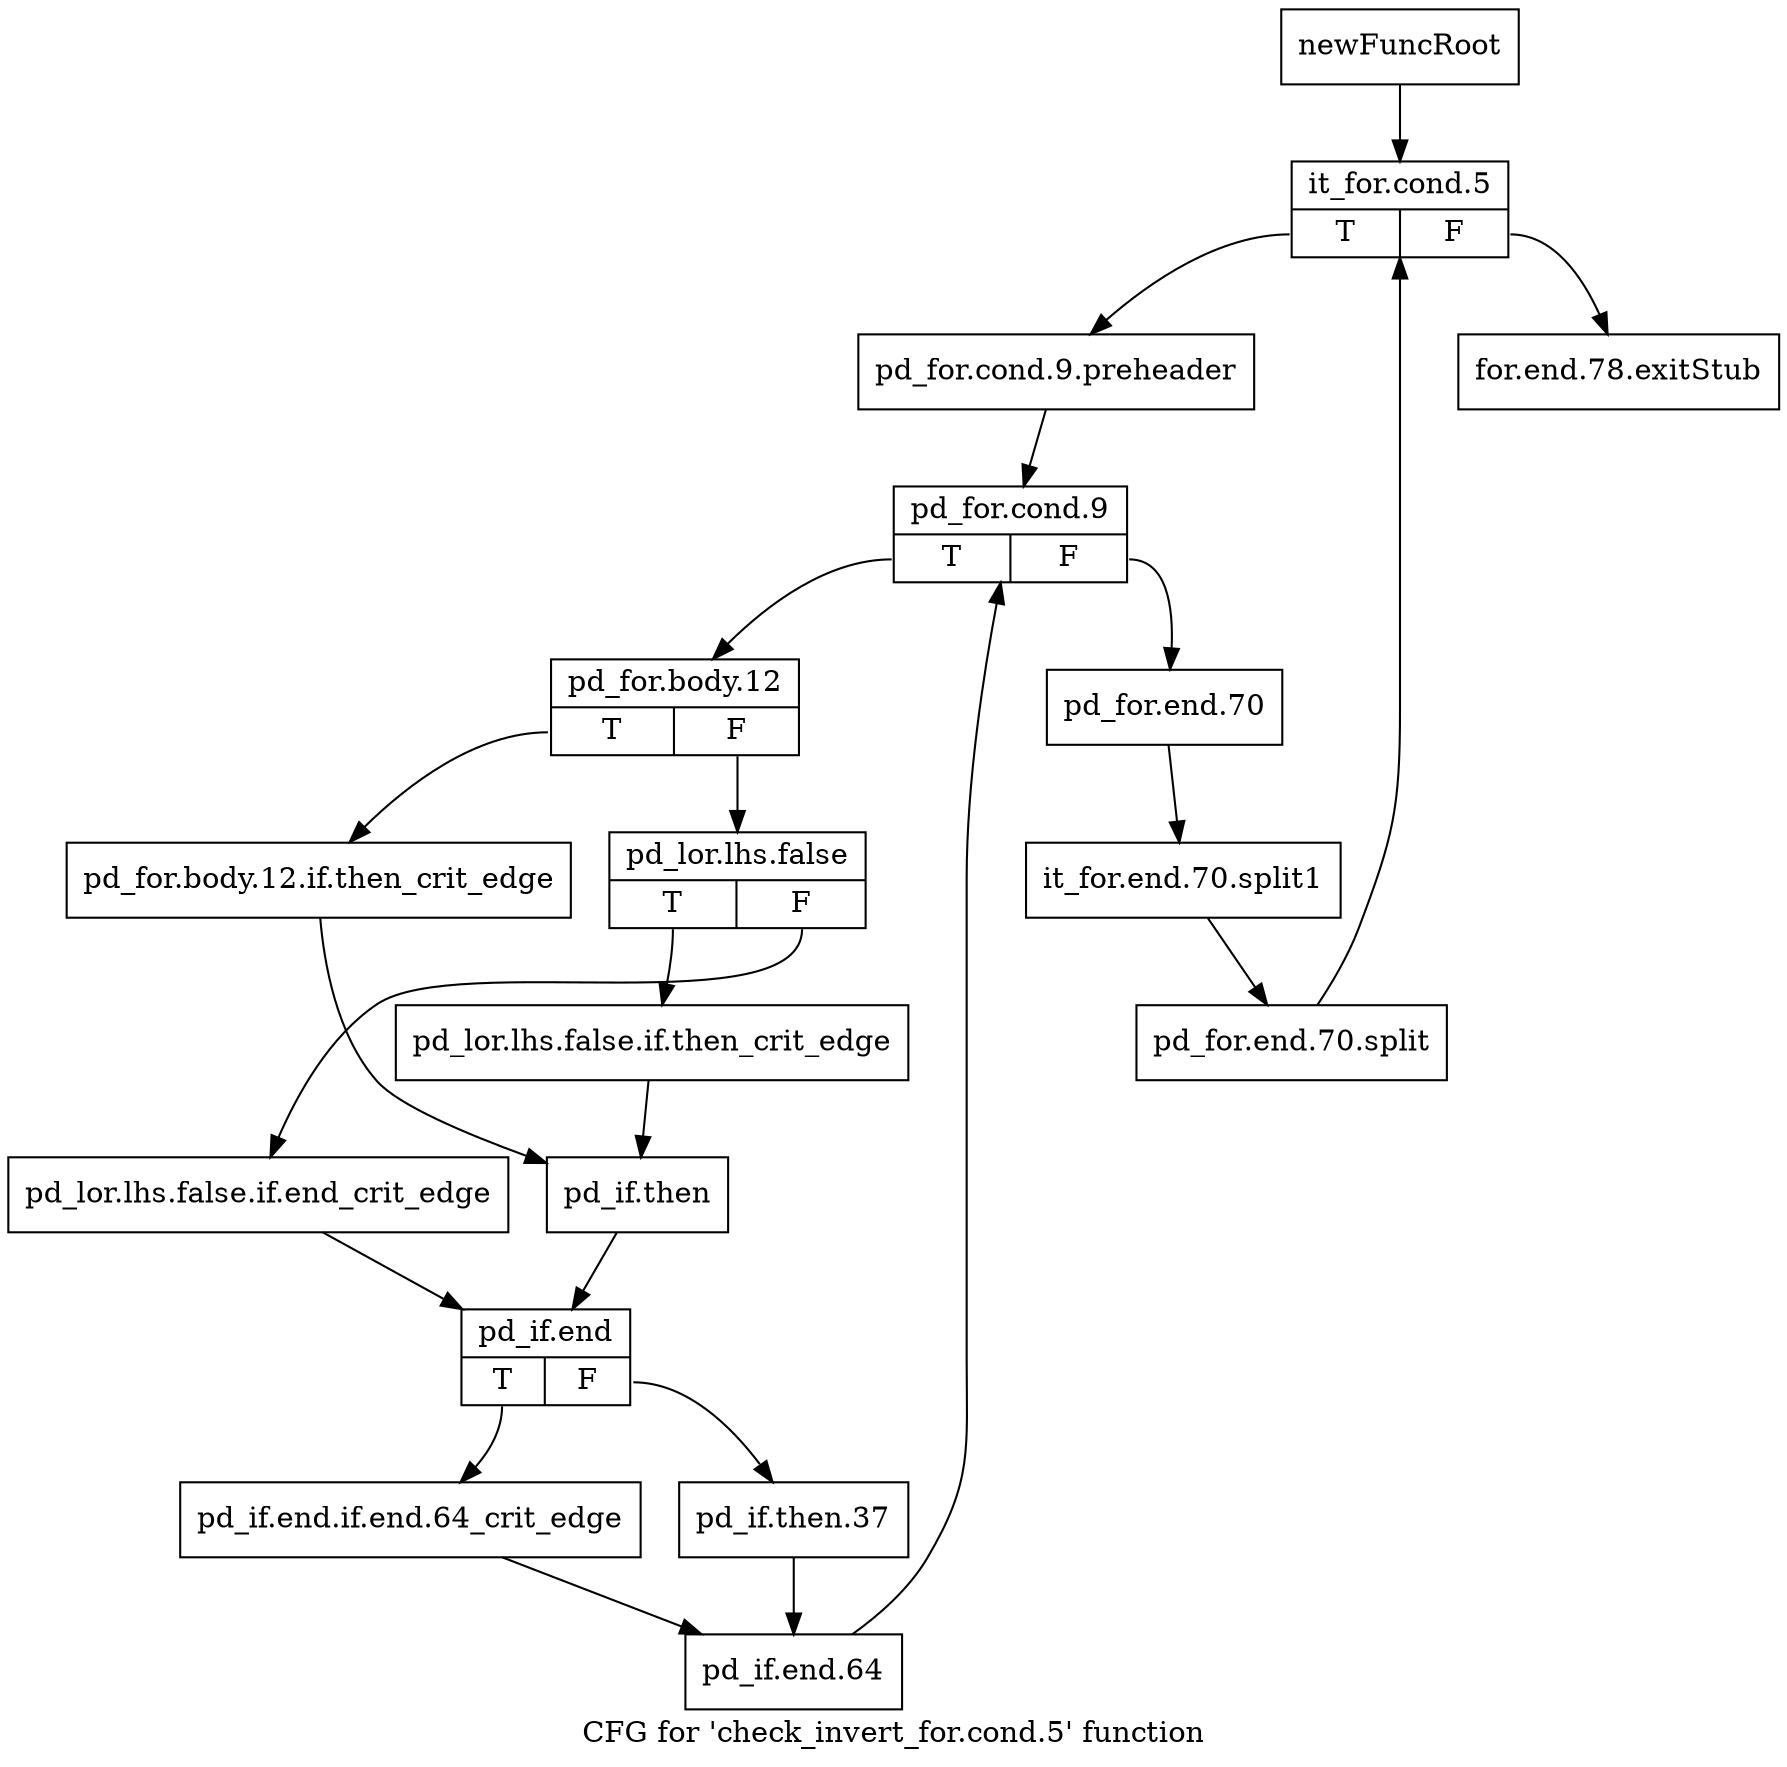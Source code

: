 digraph "CFG for 'check_invert_for.cond.5' function" {
	label="CFG for 'check_invert_for.cond.5' function";

	Node0x1a47130 [shape=record,label="{newFuncRoot}"];
	Node0x1a47130 -> Node0x1a471d0;
	Node0x1a47180 [shape=record,label="{for.end.78.exitStub}"];
	Node0x1a471d0 [shape=record,label="{it_for.cond.5|{<s0>T|<s1>F}}"];
	Node0x1a471d0:s0 -> Node0x1a47220;
	Node0x1a471d0:s1 -> Node0x1a47180;
	Node0x1a47220 [shape=record,label="{pd_for.cond.9.preheader}"];
	Node0x1a47220 -> Node0x1a47270;
	Node0x1a47270 [shape=record,label="{pd_for.cond.9|{<s0>T|<s1>F}}"];
	Node0x1a47270:s0 -> Node0x1a47310;
	Node0x1a47270:s1 -> Node0x1a472c0;
	Node0x1a472c0 [shape=record,label="{pd_for.end.70}"];
	Node0x1a472c0 -> Node0x1bc70a0;
	Node0x1bc70a0 [shape=record,label="{it_for.end.70.split1}"];
	Node0x1bc70a0 -> Node0x1bc7960;
	Node0x1bc7960 [shape=record,label="{pd_for.end.70.split}"];
	Node0x1bc7960 -> Node0x1a471d0;
	Node0x1a47310 [shape=record,label="{pd_for.body.12|{<s0>T|<s1>F}}"];
	Node0x1a47310:s0 -> Node0x1a47450;
	Node0x1a47310:s1 -> Node0x1a47360;
	Node0x1a47360 [shape=record,label="{pd_lor.lhs.false|{<s0>T|<s1>F}}"];
	Node0x1a47360:s0 -> Node0x1a47400;
	Node0x1a47360:s1 -> Node0x1a473b0;
	Node0x1a473b0 [shape=record,label="{pd_lor.lhs.false.if.end_crit_edge}"];
	Node0x1a473b0 -> Node0x1a474f0;
	Node0x1a47400 [shape=record,label="{pd_lor.lhs.false.if.then_crit_edge}"];
	Node0x1a47400 -> Node0x1a474a0;
	Node0x1a47450 [shape=record,label="{pd_for.body.12.if.then_crit_edge}"];
	Node0x1a47450 -> Node0x1a474a0;
	Node0x1a474a0 [shape=record,label="{pd_if.then}"];
	Node0x1a474a0 -> Node0x1a474f0;
	Node0x1a474f0 [shape=record,label="{pd_if.end|{<s0>T|<s1>F}}"];
	Node0x1a474f0:s0 -> Node0x1a47590;
	Node0x1a474f0:s1 -> Node0x1a47540;
	Node0x1a47540 [shape=record,label="{pd_if.then.37}"];
	Node0x1a47540 -> Node0x1a475e0;
	Node0x1a47590 [shape=record,label="{pd_if.end.if.end.64_crit_edge}"];
	Node0x1a47590 -> Node0x1a475e0;
	Node0x1a475e0 [shape=record,label="{pd_if.end.64}"];
	Node0x1a475e0 -> Node0x1a47270;
}
